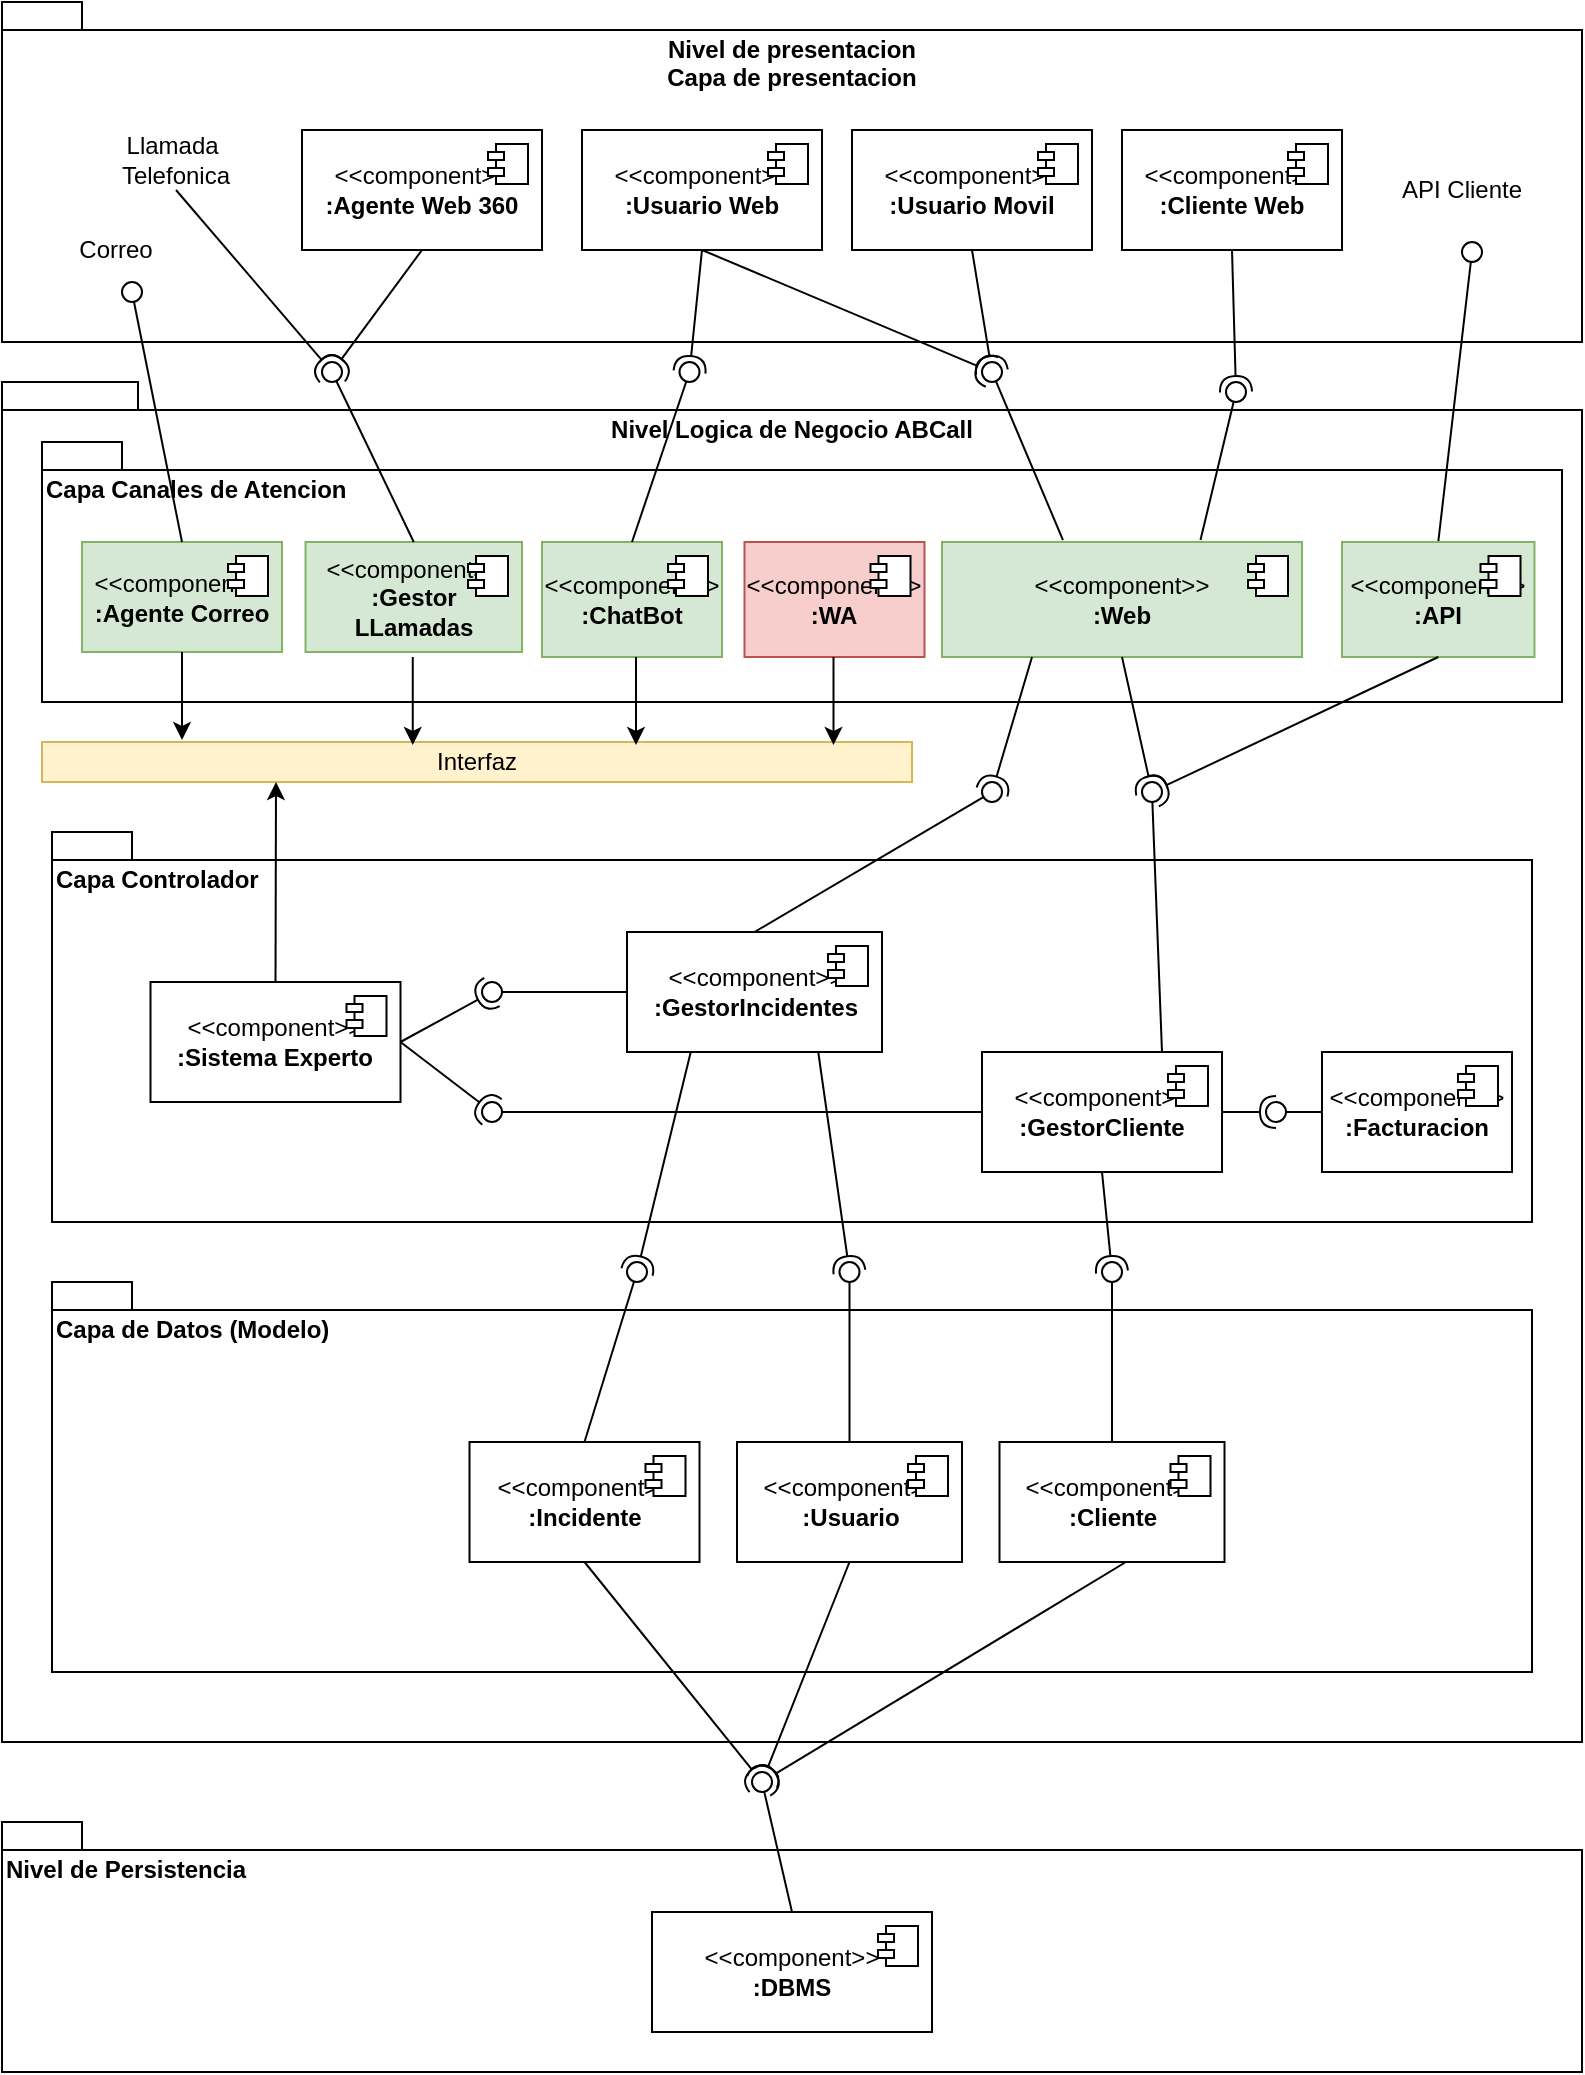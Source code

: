 <mxfile version="24.7.12">
  <diagram name="Página-1" id="badeSgl3rarpciUWfAk7">
    <mxGraphModel dx="1707" dy="452" grid="1" gridSize="10" guides="1" tooltips="1" connect="1" arrows="1" fold="1" page="1" pageScale="1" pageWidth="827" pageHeight="1169" math="0" shadow="0">
      <root>
        <mxCell id="0" />
        <mxCell id="1" parent="0" />
        <mxCell id="VERpzVBWQR2P2o2Z3do2-19" value="Nivel Logica de Negocio ABCall" style="shape=folder;fontStyle=1;spacingTop=10;tabWidth=40;tabHeight=14;tabPosition=left;html=1;whiteSpace=wrap;verticalAlign=top;" parent="1" vertex="1">
          <mxGeometry x="-500" y="210" width="790" height="680" as="geometry" />
        </mxCell>
        <mxCell id="LsTmcPjPgr7ocmJJOF8i-79" value="Capa de Datos (Modelo)" style="shape=folder;fontStyle=1;spacingTop=10;tabWidth=40;tabHeight=14;tabPosition=left;html=1;whiteSpace=wrap;verticalAlign=top;align=left;" vertex="1" parent="1">
          <mxGeometry x="-475" y="660" width="740" height="195" as="geometry" />
        </mxCell>
        <mxCell id="LsTmcPjPgr7ocmJJOF8i-29" value="Capa Controlador" style="shape=folder;fontStyle=1;spacingTop=10;tabWidth=40;tabHeight=14;tabPosition=left;html=1;whiteSpace=wrap;verticalAlign=top;align=left;" vertex="1" parent="1">
          <mxGeometry x="-475" y="435" width="740" height="195" as="geometry" />
        </mxCell>
        <mxCell id="oYlXpJVkNZ7Khja5sfW1-8" value="" style="ellipse;whiteSpace=wrap;html=1;align=center;aspect=fixed;fillColor=none;strokeColor=none;resizable=0;perimeter=centerPerimeter;rotatable=0;allowArrows=0;points=[];outlineConnect=1;" parent="1" vertex="1">
          <mxGeometry x="-100" y="360" width="10" height="10" as="geometry" />
        </mxCell>
        <mxCell id="oYlXpJVkNZ7Khja5sfW1-72" value="" style="ellipse;whiteSpace=wrap;html=1;align=center;aspect=fixed;fillColor=none;strokeColor=none;resizable=0;perimeter=centerPerimeter;rotatable=0;allowArrows=0;points=[];outlineConnect=1;" parent="1" vertex="1">
          <mxGeometry x="122" y="250" width="10" height="10" as="geometry" />
        </mxCell>
        <mxCell id="VERpzVBWQR2P2o2Z3do2-1" value="Nivel de presentacion&lt;div&gt;Capa de presentacion&lt;/div&gt;" style="shape=folder;fontStyle=1;spacingTop=10;tabWidth=40;tabHeight=14;tabPosition=left;html=1;whiteSpace=wrap;verticalAlign=top;" parent="1" vertex="1">
          <mxGeometry x="-500" y="20" width="790" height="170" as="geometry" />
        </mxCell>
        <mxCell id="VERpzVBWQR2P2o2Z3do2-2" value="&amp;lt;&amp;lt;component&amp;gt;&amp;gt;&lt;div&gt;&lt;b&gt;:Agente Web 360&lt;/b&gt;&lt;/div&gt;" style="html=1;dropTarget=0;whiteSpace=wrap;" parent="1" vertex="1">
          <mxGeometry x="-350" y="84" width="120" height="60" as="geometry" />
        </mxCell>
        <mxCell id="VERpzVBWQR2P2o2Z3do2-3" value="" style="shape=module;jettyWidth=8;jettyHeight=4;" parent="VERpzVBWQR2P2o2Z3do2-2" vertex="1">
          <mxGeometry x="1" width="20" height="20" relative="1" as="geometry">
            <mxPoint x="-27" y="7" as="offset" />
          </mxGeometry>
        </mxCell>
        <mxCell id="VERpzVBWQR2P2o2Z3do2-4" value="&amp;lt;&amp;lt;component&amp;gt;&amp;gt;&lt;div&gt;&lt;b&gt;:Cliente Web&lt;/b&gt;&lt;/div&gt;" style="html=1;dropTarget=0;whiteSpace=wrap;" parent="1" vertex="1">
          <mxGeometry x="60" y="84" width="110" height="60" as="geometry" />
        </mxCell>
        <mxCell id="VERpzVBWQR2P2o2Z3do2-5" value="" style="shape=module;jettyWidth=8;jettyHeight=4;" parent="VERpzVBWQR2P2o2Z3do2-4" vertex="1">
          <mxGeometry x="1" width="20" height="20" relative="1" as="geometry">
            <mxPoint x="-27" y="7" as="offset" />
          </mxGeometry>
        </mxCell>
        <mxCell id="VERpzVBWQR2P2o2Z3do2-6" value="&amp;lt;&amp;lt;component&amp;gt;&amp;gt;&lt;div&gt;&lt;b&gt;:Usuario Movil&lt;/b&gt;&lt;/div&gt;" style="html=1;dropTarget=0;whiteSpace=wrap;" parent="1" vertex="1">
          <mxGeometry x="-75" y="84" width="120" height="60" as="geometry" />
        </mxCell>
        <mxCell id="VERpzVBWQR2P2o2Z3do2-7" value="" style="shape=module;jettyWidth=8;jettyHeight=4;" parent="VERpzVBWQR2P2o2Z3do2-6" vertex="1">
          <mxGeometry x="1" width="20" height="20" relative="1" as="geometry">
            <mxPoint x="-27" y="7" as="offset" />
          </mxGeometry>
        </mxCell>
        <mxCell id="VERpzVBWQR2P2o2Z3do2-8" value="&amp;lt;&amp;lt;component&amp;gt;&amp;gt;&lt;div&gt;&lt;b&gt;:Usuario Web&lt;/b&gt;&lt;/div&gt;" style="html=1;dropTarget=0;whiteSpace=wrap;" parent="1" vertex="1">
          <mxGeometry x="-210" y="84" width="120" height="60" as="geometry" />
        </mxCell>
        <mxCell id="VERpzVBWQR2P2o2Z3do2-9" value="" style="shape=module;jettyWidth=8;jettyHeight=4;" parent="VERpzVBWQR2P2o2Z3do2-8" vertex="1">
          <mxGeometry x="1" width="20" height="20" relative="1" as="geometry">
            <mxPoint x="-27" y="7" as="offset" />
          </mxGeometry>
        </mxCell>
        <mxCell id="VERpzVBWQR2P2o2Z3do2-12" value="Capa Canales de Atencion" style="shape=folder;fontStyle=1;spacingTop=10;tabWidth=40;tabHeight=14;tabPosition=left;html=1;whiteSpace=wrap;verticalAlign=top;align=left;" parent="1" vertex="1">
          <mxGeometry x="-480" y="240" width="760" height="130" as="geometry" />
        </mxCell>
        <mxCell id="VERpzVBWQR2P2o2Z3do2-13" value="&amp;lt;&amp;lt;component&amp;gt;&amp;gt;&lt;div&gt;&lt;b&gt;:Web&lt;/b&gt;&lt;/div&gt;" style="html=1;dropTarget=0;whiteSpace=wrap;fillColor=#d5e8d4;strokeColor=#82b366;" parent="1" vertex="1">
          <mxGeometry x="-30" y="290" width="180" height="57.5" as="geometry" />
        </mxCell>
        <mxCell id="VERpzVBWQR2P2o2Z3do2-14" value="" style="shape=module;jettyWidth=8;jettyHeight=4;" parent="VERpzVBWQR2P2o2Z3do2-13" vertex="1">
          <mxGeometry x="1" width="20" height="20" relative="1" as="geometry">
            <mxPoint x="-27" y="7" as="offset" />
          </mxGeometry>
        </mxCell>
        <mxCell id="VERpzVBWQR2P2o2Z3do2-26" value="&amp;lt;&amp;lt;component&amp;gt;&amp;gt;&lt;div&gt;&lt;b&gt;:Sistema Experto&lt;/b&gt;&lt;/div&gt;" style="html=1;dropTarget=0;whiteSpace=wrap;" parent="1" vertex="1">
          <mxGeometry x="-425.75" y="510" width="125" height="60" as="geometry" />
        </mxCell>
        <mxCell id="VERpzVBWQR2P2o2Z3do2-27" value="" style="shape=module;jettyWidth=8;jettyHeight=4;" parent="VERpzVBWQR2P2o2Z3do2-26" vertex="1">
          <mxGeometry x="1" width="20" height="20" relative="1" as="geometry">
            <mxPoint x="-27" y="7" as="offset" />
          </mxGeometry>
        </mxCell>
        <mxCell id="VERpzVBWQR2P2o2Z3do2-28" value="&amp;lt;&amp;lt;component&amp;gt;&amp;gt;&lt;div&gt;&lt;b&gt;:GestorCliente&lt;/b&gt;&lt;/div&gt;" style="html=1;dropTarget=0;whiteSpace=wrap;" parent="1" vertex="1">
          <mxGeometry x="-10" y="545" width="120" height="60" as="geometry" />
        </mxCell>
        <mxCell id="VERpzVBWQR2P2o2Z3do2-29" value="" style="shape=module;jettyWidth=8;jettyHeight=4;" parent="VERpzVBWQR2P2o2Z3do2-28" vertex="1">
          <mxGeometry x="1" width="20" height="20" relative="1" as="geometry">
            <mxPoint x="-27" y="7" as="offset" />
          </mxGeometry>
        </mxCell>
        <mxCell id="VERpzVBWQR2P2o2Z3do2-30" value="&amp;lt;&amp;lt;component&amp;gt;&amp;gt;&lt;div&gt;&lt;b&gt;:GestorIncidentes&lt;/b&gt;&lt;/div&gt;" style="html=1;dropTarget=0;whiteSpace=wrap;" parent="1" vertex="1">
          <mxGeometry x="-187.5" y="485" width="127.5" height="60" as="geometry" />
        </mxCell>
        <mxCell id="VERpzVBWQR2P2o2Z3do2-31" value="" style="shape=module;jettyWidth=8;jettyHeight=4;" parent="VERpzVBWQR2P2o2Z3do2-30" vertex="1">
          <mxGeometry x="1" width="20" height="20" relative="1" as="geometry">
            <mxPoint x="-27" y="7" as="offset" />
          </mxGeometry>
        </mxCell>
        <mxCell id="VERpzVBWQR2P2o2Z3do2-32" value="&amp;lt;&amp;lt;component&amp;gt;&amp;gt;&lt;div&gt;&lt;b&gt;:Facturacion&lt;/b&gt;&lt;/div&gt;" style="html=1;dropTarget=0;whiteSpace=wrap;" parent="1" vertex="1">
          <mxGeometry x="160" y="545" width="95" height="60" as="geometry" />
        </mxCell>
        <mxCell id="VERpzVBWQR2P2o2Z3do2-33" value="" style="shape=module;jettyWidth=8;jettyHeight=4;" parent="VERpzVBWQR2P2o2Z3do2-32" vertex="1">
          <mxGeometry x="1" width="20" height="20" relative="1" as="geometry">
            <mxPoint x="-27" y="7" as="offset" />
          </mxGeometry>
        </mxCell>
        <mxCell id="VERpzVBWQR2P2o2Z3do2-34" value="Nivel de Persistencia" style="shape=folder;fontStyle=1;spacingTop=10;tabWidth=40;tabHeight=14;tabPosition=left;html=1;whiteSpace=wrap;verticalAlign=top;align=left;" parent="1" vertex="1">
          <mxGeometry x="-500" y="930" width="790" height="125" as="geometry" />
        </mxCell>
        <mxCell id="VERpzVBWQR2P2o2Z3do2-39" value="" style="ellipse;whiteSpace=wrap;html=1;align=center;aspect=fixed;fillColor=none;strokeColor=none;resizable=0;perimeter=centerPerimeter;rotatable=0;allowArrows=0;points=[];outlineConnect=1;" parent="1" vertex="1">
          <mxGeometry x="-20" y="450" width="10" height="10" as="geometry" />
        </mxCell>
        <mxCell id="VERpzVBWQR2P2o2Z3do2-48" value="" style="ellipse;whiteSpace=wrap;html=1;align=center;aspect=fixed;fillColor=none;strokeColor=none;resizable=0;perimeter=centerPerimeter;rotatable=0;allowArrows=0;points=[];outlineConnect=1;" parent="1" vertex="1">
          <mxGeometry x="136.25" y="410" width="10" height="10" as="geometry" />
        </mxCell>
        <mxCell id="VERpzVBWQR2P2o2Z3do2-51" value="" style="ellipse;whiteSpace=wrap;html=1;align=center;aspect=fixed;fillColor=none;strokeColor=none;resizable=0;perimeter=centerPerimeter;rotatable=0;allowArrows=0;points=[];outlineConnect=1;" parent="1" vertex="1">
          <mxGeometry x="193.75" y="445" width="10" height="10" as="geometry" />
        </mxCell>
        <mxCell id="VERpzVBWQR2P2o2Z3do2-52" value="&amp;lt;&amp;lt;component&amp;gt;&amp;gt;&lt;div&gt;&lt;b&gt;:DBMS&lt;/b&gt;&lt;/div&gt;" style="html=1;dropTarget=0;whiteSpace=wrap;" parent="1" vertex="1">
          <mxGeometry x="-175" y="975" width="140" height="60" as="geometry" />
        </mxCell>
        <mxCell id="VERpzVBWQR2P2o2Z3do2-53" value="" style="shape=module;jettyWidth=8;jettyHeight=4;" parent="VERpzVBWQR2P2o2Z3do2-52" vertex="1">
          <mxGeometry x="1" width="20" height="20" relative="1" as="geometry">
            <mxPoint x="-27" y="7" as="offset" />
          </mxGeometry>
        </mxCell>
        <mxCell id="VERpzVBWQR2P2o2Z3do2-54" value="&amp;lt;&amp;lt;component&amp;gt;&amp;gt;&lt;div&gt;&lt;b&gt;:Incidente&lt;/b&gt;&lt;/div&gt;" style="html=1;dropTarget=0;whiteSpace=wrap;" parent="1" vertex="1">
          <mxGeometry x="-266.25" y="740" width="115" height="60" as="geometry" />
        </mxCell>
        <mxCell id="VERpzVBWQR2P2o2Z3do2-55" value="" style="shape=module;jettyWidth=8;jettyHeight=4;" parent="VERpzVBWQR2P2o2Z3do2-54" vertex="1">
          <mxGeometry x="1" width="20" height="20" relative="1" as="geometry">
            <mxPoint x="-27" y="7" as="offset" />
          </mxGeometry>
        </mxCell>
        <mxCell id="VERpzVBWQR2P2o2Z3do2-61" value="" style="ellipse;whiteSpace=wrap;html=1;align=center;aspect=fixed;fillColor=none;strokeColor=none;resizable=0;perimeter=centerPerimeter;rotatable=0;allowArrows=0;points=[];outlineConnect=1;" parent="1" vertex="1">
          <mxGeometry x="111.25" y="510" width="10" height="10" as="geometry" />
        </mxCell>
        <mxCell id="VERpzVBWQR2P2o2Z3do2-67" value="" style="ellipse;whiteSpace=wrap;html=1;align=center;aspect=fixed;fillColor=none;strokeColor=none;resizable=0;perimeter=centerPerimeter;rotatable=0;allowArrows=0;points=[];outlineConnect=1;" parent="1" vertex="1">
          <mxGeometry x="-308.75" y="410" width="10" height="10" as="geometry" />
        </mxCell>
        <mxCell id="VERpzVBWQR2P2o2Z3do2-73" value="" style="ellipse;whiteSpace=wrap;html=1;align=center;aspect=fixed;fillColor=none;strokeColor=none;resizable=0;perimeter=centerPerimeter;rotatable=0;allowArrows=0;points=[];outlineConnect=1;" parent="1" vertex="1">
          <mxGeometry x="-393.75" y="410" width="10" height="10" as="geometry" />
        </mxCell>
        <mxCell id="VERpzVBWQR2P2o2Z3do2-74" value="" style="rounded=0;orthogonalLoop=1;jettySize=auto;html=1;endArrow=halfCircle;endFill=0;endSize=6;strokeWidth=1;sketch=0;exitX=0.5;exitY=1;exitDx=0;exitDy=0;" parent="1" source="VERpzVBWQR2P2o2Z3do2-8" target="VERpzVBWQR2P2o2Z3do2-76" edge="1">
          <mxGeometry relative="1" as="geometry">
            <mxPoint x="-140" y="220" as="sourcePoint" />
          </mxGeometry>
        </mxCell>
        <mxCell id="VERpzVBWQR2P2o2Z3do2-75" value="" style="rounded=0;orthogonalLoop=1;jettySize=auto;html=1;endArrow=oval;endFill=0;sketch=0;sourcePerimeterSpacing=0;targetPerimeterSpacing=0;endSize=10;exitX=0.336;exitY=-0.017;exitDx=0;exitDy=0;exitPerimeter=0;" parent="1" source="VERpzVBWQR2P2o2Z3do2-13" target="VERpzVBWQR2P2o2Z3do2-76" edge="1">
          <mxGeometry relative="1" as="geometry">
            <mxPoint x="-250" y="215" as="sourcePoint" />
          </mxGeometry>
        </mxCell>
        <mxCell id="VERpzVBWQR2P2o2Z3do2-76" value="" style="ellipse;whiteSpace=wrap;html=1;align=center;aspect=fixed;fillColor=none;strokeColor=none;resizable=0;perimeter=centerPerimeter;rotatable=0;allowArrows=0;points=[];outlineConnect=1;" parent="1" vertex="1">
          <mxGeometry x="-10" y="200" width="10" height="10" as="geometry" />
        </mxCell>
        <mxCell id="VERpzVBWQR2P2o2Z3do2-77" value="" style="rounded=0;orthogonalLoop=1;jettySize=auto;html=1;endArrow=halfCircle;endFill=0;endSize=6;strokeWidth=1;sketch=0;exitX=0.5;exitY=1;exitDx=0;exitDy=0;entryX=1.1;entryY=0.2;entryDx=0;entryDy=0;entryPerimeter=0;" parent="1" source="VERpzVBWQR2P2o2Z3do2-6" target="VERpzVBWQR2P2o2Z3do2-76" edge="1">
          <mxGeometry relative="1" as="geometry">
            <mxPoint x="5" y="225" as="sourcePoint" />
          </mxGeometry>
        </mxCell>
        <mxCell id="VERpzVBWQR2P2o2Z3do2-80" value="" style="rounded=0;orthogonalLoop=1;jettySize=auto;html=1;endArrow=halfCircle;endFill=0;endSize=6;strokeWidth=1;sketch=0;exitX=0.5;exitY=1;exitDx=0;exitDy=0;" parent="1" source="VERpzVBWQR2P2o2Z3do2-4" target="VERpzVBWQR2P2o2Z3do2-82" edge="1">
          <mxGeometry relative="1" as="geometry">
            <mxPoint x="140" y="225" as="sourcePoint" />
          </mxGeometry>
        </mxCell>
        <mxCell id="VERpzVBWQR2P2o2Z3do2-81" value="" style="rounded=0;orthogonalLoop=1;jettySize=auto;html=1;endArrow=oval;endFill=0;sketch=0;sourcePerimeterSpacing=0;targetPerimeterSpacing=0;endSize=10;exitX=0.718;exitY=-0.017;exitDx=0;exitDy=0;exitPerimeter=0;" parent="1" source="VERpzVBWQR2P2o2Z3do2-13" target="VERpzVBWQR2P2o2Z3do2-82" edge="1">
          <mxGeometry relative="1" as="geometry">
            <mxPoint x="100" y="225" as="sourcePoint" />
          </mxGeometry>
        </mxCell>
        <mxCell id="VERpzVBWQR2P2o2Z3do2-82" value="" style="ellipse;whiteSpace=wrap;html=1;align=center;aspect=fixed;fillColor=none;strokeColor=none;resizable=0;perimeter=centerPerimeter;rotatable=0;allowArrows=0;points=[];outlineConnect=1;" parent="1" vertex="1">
          <mxGeometry x="112" y="210" width="10" height="10" as="geometry" />
        </mxCell>
        <mxCell id="VERpzVBWQR2P2o2Z3do2-84" value="" style="rounded=0;orthogonalLoop=1;jettySize=auto;html=1;endArrow=oval;endFill=0;sketch=0;sourcePerimeterSpacing=0;targetPerimeterSpacing=0;endSize=10;exitX=0.5;exitY=0;exitDx=0;exitDy=0;" parent="1" source="LsTmcPjPgr7ocmJJOF8i-37" target="VERpzVBWQR2P2o2Z3do2-85" edge="1">
          <mxGeometry relative="1" as="geometry">
            <mxPoint x="260" y="215" as="sourcePoint" />
          </mxGeometry>
        </mxCell>
        <mxCell id="VERpzVBWQR2P2o2Z3do2-85" value="" style="ellipse;whiteSpace=wrap;html=1;align=center;aspect=fixed;fillColor=none;strokeColor=none;resizable=0;perimeter=centerPerimeter;rotatable=0;allowArrows=0;points=[];outlineConnect=1;" parent="1" vertex="1">
          <mxGeometry x="230" y="140" width="10" height="10" as="geometry" />
        </mxCell>
        <mxCell id="VERpzVBWQR2P2o2Z3do2-88" value="" style="ellipse;whiteSpace=wrap;html=1;align=center;aspect=fixed;fillColor=none;strokeColor=none;resizable=0;perimeter=centerPerimeter;rotatable=0;allowArrows=0;points=[];outlineConnect=1;" parent="1" vertex="1">
          <mxGeometry x="-240" y="200" width="10" height="10" as="geometry" />
        </mxCell>
        <mxCell id="VERpzVBWQR2P2o2Z3do2-91" value="" style="ellipse;whiteSpace=wrap;html=1;align=center;aspect=fixed;fillColor=none;strokeColor=none;resizable=0;perimeter=centerPerimeter;rotatable=0;allowArrows=0;points=[];outlineConnect=1;" parent="1" vertex="1">
          <mxGeometry x="-350" y="220" width="10" height="10" as="geometry" />
        </mxCell>
        <mxCell id="VERpzVBWQR2P2o2Z3do2-96" value="" style="ellipse;whiteSpace=wrap;html=1;align=center;aspect=fixed;fillColor=none;strokeColor=none;resizable=0;perimeter=centerPerimeter;rotatable=0;allowArrows=0;points=[];outlineConnect=1;" parent="1" vertex="1">
          <mxGeometry x="-440" y="134" width="10" height="10" as="geometry" />
        </mxCell>
        <mxCell id="VERpzVBWQR2P2o2Z3do2-97" value="" style="rounded=0;orthogonalLoop=1;jettySize=auto;html=1;endArrow=halfCircle;endFill=0;endSize=6;strokeWidth=1;sketch=0;exitX=0.5;exitY=1;exitDx=0;exitDy=0;" parent="1" source="VERpzVBWQR2P2o2Z3do2-54" edge="1">
          <mxGeometry relative="1" as="geometry">
            <mxPoint x="-35" y="795" as="sourcePoint" />
            <mxPoint x="-120" y="910" as="targetPoint" />
          </mxGeometry>
        </mxCell>
        <mxCell id="VERpzVBWQR2P2o2Z3do2-98" value="" style="rounded=0;orthogonalLoop=1;jettySize=auto;html=1;endArrow=oval;endFill=0;sketch=0;sourcePerimeterSpacing=0;targetPerimeterSpacing=0;endSize=10;exitX=0.5;exitY=0;exitDx=0;exitDy=0;" parent="1" source="VERpzVBWQR2P2o2Z3do2-52" edge="1">
          <mxGeometry relative="1" as="geometry">
            <mxPoint x="-75" y="910" as="sourcePoint" />
            <mxPoint x="-120" y="910" as="targetPoint" />
          </mxGeometry>
        </mxCell>
        <mxCell id="VERpzVBWQR2P2o2Z3do2-99" value="" style="ellipse;whiteSpace=wrap;html=1;align=center;aspect=fixed;fillColor=none;strokeColor=none;resizable=0;perimeter=centerPerimeter;rotatable=0;allowArrows=0;points=[];outlineConnect=1;" parent="1" vertex="1">
          <mxGeometry x="-20" y="790" width="10" height="10" as="geometry" />
        </mxCell>
        <mxCell id="L-aPLiKNnRhUDN-5XwOW-1" value="Llamada&amp;nbsp;&lt;div&gt;Telefonica&lt;/div&gt;" style="text;html=1;align=center;verticalAlign=middle;whiteSpace=wrap;rounded=0;" parent="1" vertex="1">
          <mxGeometry x="-443" y="84" width="60" height="30" as="geometry" />
        </mxCell>
        <mxCell id="L-aPLiKNnRhUDN-5XwOW-2" value="API Cliente" style="text;html=1;align=center;verticalAlign=middle;whiteSpace=wrap;rounded=0;" parent="1" vertex="1">
          <mxGeometry x="195" y="99" width="70" height="30" as="geometry" />
        </mxCell>
        <mxCell id="L-aPLiKNnRhUDN-5XwOW-7" value="" style="ellipse;whiteSpace=wrap;html=1;align=center;aspect=fixed;fillColor=none;strokeColor=none;resizable=0;perimeter=centerPerimeter;rotatable=0;allowArrows=0;points=[];outlineConnect=1;" parent="1" vertex="1">
          <mxGeometry x="-400" y="400" width="10" height="10" as="geometry" />
        </mxCell>
        <mxCell id="oiPzUD7GclOgU0IUyKZR-3" value="" style="ellipse;whiteSpace=wrap;html=1;align=center;aspect=fixed;fillColor=none;strokeColor=none;resizable=0;perimeter=centerPerimeter;rotatable=0;allowArrows=0;points=[];outlineConnect=1;" parent="1" vertex="1">
          <mxGeometry x="26.25" y="410" width="10" height="10" as="geometry" />
        </mxCell>
        <mxCell id="LsTmcPjPgr7ocmJJOF8i-1" value="&amp;lt;&amp;lt;component&amp;gt;&amp;gt;&lt;div&gt;&lt;b&gt;:Agente Correo&lt;/b&gt;&lt;/div&gt;" style="html=1;dropTarget=0;whiteSpace=wrap;fillColor=#d5e8d4;strokeColor=#82b366;" vertex="1" parent="1">
          <mxGeometry x="-460" y="290" width="100" height="55" as="geometry" />
        </mxCell>
        <mxCell id="LsTmcPjPgr7ocmJJOF8i-2" value="" style="shape=module;jettyWidth=8;jettyHeight=4;" vertex="1" parent="LsTmcPjPgr7ocmJJOF8i-1">
          <mxGeometry x="1" width="20" height="20" relative="1" as="geometry">
            <mxPoint x="-27" y="7" as="offset" />
          </mxGeometry>
        </mxCell>
        <mxCell id="LsTmcPjPgr7ocmJJOF8i-3" value="&amp;lt;&amp;lt;component&amp;gt;&amp;gt;&lt;div&gt;&lt;b&gt;:ChatBot&lt;/b&gt;&lt;/div&gt;" style="html=1;dropTarget=0;whiteSpace=wrap;fillColor=#d5e8d4;strokeColor=#82b366;" vertex="1" parent="1">
          <mxGeometry x="-230" y="290" width="90" height="57.5" as="geometry" />
        </mxCell>
        <mxCell id="LsTmcPjPgr7ocmJJOF8i-4" value="" style="shape=module;jettyWidth=8;jettyHeight=4;" vertex="1" parent="LsTmcPjPgr7ocmJJOF8i-3">
          <mxGeometry x="1" width="20" height="20" relative="1" as="geometry">
            <mxPoint x="-27" y="7" as="offset" />
          </mxGeometry>
        </mxCell>
        <mxCell id="LsTmcPjPgr7ocmJJOF8i-14" value="" style="ellipse;whiteSpace=wrap;html=1;align=center;aspect=fixed;fillColor=none;strokeColor=none;resizable=0;perimeter=centerPerimeter;rotatable=0;allowArrows=0;points=[];outlineConnect=1;" vertex="1" parent="1">
          <mxGeometry x="36.25" y="490" width="10" height="10" as="geometry" />
        </mxCell>
        <mxCell id="LsTmcPjPgr7ocmJJOF8i-19" value="&amp;lt;&amp;lt;component&amp;gt;&amp;gt;&lt;div&gt;&lt;b&gt;:Gestor&lt;/b&gt;&lt;/div&gt;&lt;div&gt;&lt;b&gt;LLamadas&lt;/b&gt;&lt;/div&gt;" style="html=1;dropTarget=0;whiteSpace=wrap;fillColor=#d5e8d4;strokeColor=#82b366;" vertex="1" parent="1">
          <mxGeometry x="-348.25" y="290" width="108.25" height="55" as="geometry" />
        </mxCell>
        <mxCell id="LsTmcPjPgr7ocmJJOF8i-20" value="" style="shape=module;jettyWidth=8;jettyHeight=4;" vertex="1" parent="LsTmcPjPgr7ocmJJOF8i-19">
          <mxGeometry x="1" width="20" height="20" relative="1" as="geometry">
            <mxPoint x="-27" y="7" as="offset" />
          </mxGeometry>
        </mxCell>
        <mxCell id="LsTmcPjPgr7ocmJJOF8i-30" value="" style="rounded=0;orthogonalLoop=1;jettySize=auto;html=1;endArrow=halfCircle;endFill=0;endSize=6;strokeWidth=1;sketch=0;exitX=1;exitY=0.5;exitDx=0;exitDy=0;" edge="1" target="LsTmcPjPgr7ocmJJOF8i-32" parent="1" source="VERpzVBWQR2P2o2Z3do2-28">
          <mxGeometry relative="1" as="geometry">
            <mxPoint x="152" y="490" as="sourcePoint" />
          </mxGeometry>
        </mxCell>
        <mxCell id="LsTmcPjPgr7ocmJJOF8i-31" value="" style="rounded=0;orthogonalLoop=1;jettySize=auto;html=1;endArrow=oval;endFill=0;sketch=0;sourcePerimeterSpacing=0;targetPerimeterSpacing=0;endSize=10;exitX=0;exitY=0.5;exitDx=0;exitDy=0;" edge="1" target="LsTmcPjPgr7ocmJJOF8i-32" parent="1" source="VERpzVBWQR2P2o2Z3do2-32">
          <mxGeometry relative="1" as="geometry">
            <mxPoint x="112" y="490" as="sourcePoint" />
          </mxGeometry>
        </mxCell>
        <mxCell id="LsTmcPjPgr7ocmJJOF8i-32" value="" style="ellipse;whiteSpace=wrap;html=1;align=center;aspect=fixed;fillColor=none;strokeColor=none;resizable=0;perimeter=centerPerimeter;rotatable=0;allowArrows=0;points=[];outlineConnect=1;" vertex="1" parent="1">
          <mxGeometry x="132" y="570" width="10" height="10" as="geometry" />
        </mxCell>
        <mxCell id="LsTmcPjPgr7ocmJJOF8i-37" value="&amp;lt;&amp;lt;component&amp;gt;&amp;gt;&lt;div&gt;&lt;b&gt;:API&lt;/b&gt;&lt;/div&gt;" style="html=1;dropTarget=0;whiteSpace=wrap;fillColor=#d5e8d4;strokeColor=#82b366;" vertex="1" parent="1">
          <mxGeometry x="170" y="290" width="96.25" height="57.5" as="geometry" />
        </mxCell>
        <mxCell id="LsTmcPjPgr7ocmJJOF8i-38" value="" style="shape=module;jettyWidth=8;jettyHeight=4;" vertex="1" parent="LsTmcPjPgr7ocmJJOF8i-37">
          <mxGeometry x="1" width="20" height="20" relative="1" as="geometry">
            <mxPoint x="-27" y="7" as="offset" />
          </mxGeometry>
        </mxCell>
        <mxCell id="LsTmcPjPgr7ocmJJOF8i-53" value="" style="ellipse;whiteSpace=wrap;html=1;align=center;aspect=fixed;fillColor=none;strokeColor=none;resizable=0;perimeter=centerPerimeter;rotatable=0;allowArrows=0;points=[];outlineConnect=1;" vertex="1" parent="1">
          <mxGeometry x="-175" y="410" width="10" height="10" as="geometry" />
        </mxCell>
        <mxCell id="LsTmcPjPgr7ocmJJOF8i-54" value="" style="rounded=0;orthogonalLoop=1;jettySize=auto;html=1;endArrow=halfCircle;endFill=0;endSize=6;strokeWidth=1;sketch=0;exitX=1;exitY=0.5;exitDx=0;exitDy=0;" edge="1" target="LsTmcPjPgr7ocmJJOF8i-56" parent="1" source="VERpzVBWQR2P2o2Z3do2-26">
          <mxGeometry relative="1" as="geometry">
            <mxPoint x="-250" y="585" as="sourcePoint" />
          </mxGeometry>
        </mxCell>
        <mxCell id="LsTmcPjPgr7ocmJJOF8i-55" value="" style="rounded=0;orthogonalLoop=1;jettySize=auto;html=1;endArrow=oval;endFill=0;sketch=0;sourcePerimeterSpacing=0;targetPerimeterSpacing=0;endSize=10;exitX=0;exitY=0.5;exitDx=0;exitDy=0;" edge="1" target="LsTmcPjPgr7ocmJJOF8i-56" parent="1" source="VERpzVBWQR2P2o2Z3do2-30">
          <mxGeometry relative="1" as="geometry">
            <mxPoint x="-290" y="585" as="sourcePoint" />
          </mxGeometry>
        </mxCell>
        <mxCell id="LsTmcPjPgr7ocmJJOF8i-56" value="" style="ellipse;whiteSpace=wrap;html=1;align=center;aspect=fixed;fillColor=none;strokeColor=none;resizable=0;perimeter=centerPerimeter;rotatable=0;allowArrows=0;points=[];outlineConnect=1;" vertex="1" parent="1">
          <mxGeometry x="-260" y="510" width="10" height="10" as="geometry" />
        </mxCell>
        <mxCell id="LsTmcPjPgr7ocmJJOF8i-57" value="" style="rounded=0;orthogonalLoop=1;jettySize=auto;html=1;endArrow=halfCircle;endFill=0;endSize=6;strokeWidth=1;sketch=0;exitX=0.5;exitY=1;exitDx=0;exitDy=0;" edge="1" target="LsTmcPjPgr7ocmJJOF8i-59" parent="1" source="VERpzVBWQR2P2o2Z3do2-2">
          <mxGeometry relative="1" as="geometry">
            <mxPoint x="-230" y="205" as="sourcePoint" />
          </mxGeometry>
        </mxCell>
        <mxCell id="LsTmcPjPgr7ocmJJOF8i-58" value="" style="rounded=0;orthogonalLoop=1;jettySize=auto;html=1;endArrow=oval;endFill=0;sketch=0;sourcePerimeterSpacing=0;targetPerimeterSpacing=0;endSize=10;exitX=0.5;exitY=0;exitDx=0;exitDy=0;" edge="1" target="LsTmcPjPgr7ocmJJOF8i-59" parent="1" source="LsTmcPjPgr7ocmJJOF8i-19">
          <mxGeometry relative="1" as="geometry">
            <mxPoint x="-270" y="205" as="sourcePoint" />
          </mxGeometry>
        </mxCell>
        <mxCell id="LsTmcPjPgr7ocmJJOF8i-59" value="" style="ellipse;whiteSpace=wrap;html=1;align=center;aspect=fixed;fillColor=none;strokeColor=none;resizable=0;perimeter=centerPerimeter;rotatable=0;allowArrows=0;points=[];outlineConnect=1;" vertex="1" parent="1">
          <mxGeometry x="-340" y="200" width="10" height="10" as="geometry" />
        </mxCell>
        <mxCell id="LsTmcPjPgr7ocmJJOF8i-60" value="" style="rounded=0;orthogonalLoop=1;jettySize=auto;html=1;endArrow=halfCircle;endFill=0;endSize=6;strokeWidth=1;sketch=0;exitX=0.5;exitY=1;exitDx=0;exitDy=0;entryX=0.2;entryY=0.2;entryDx=0;entryDy=0;entryPerimeter=0;" edge="1" target="LsTmcPjPgr7ocmJJOF8i-59" parent="1" source="L-aPLiKNnRhUDN-5XwOW-1">
          <mxGeometry relative="1" as="geometry">
            <mxPoint x="-384" y="205" as="sourcePoint" />
          </mxGeometry>
        </mxCell>
        <mxCell id="LsTmcPjPgr7ocmJJOF8i-61" value="" style="rounded=0;orthogonalLoop=1;jettySize=auto;html=1;endArrow=oval;endFill=0;sketch=0;sourcePerimeterSpacing=0;targetPerimeterSpacing=0;endSize=10;exitX=0.5;exitY=0;exitDx=0;exitDy=0;entryX=0.7;entryY=0.6;entryDx=0;entryDy=0;entryPerimeter=0;" edge="1" target="LsTmcPjPgr7ocmJJOF8i-62" parent="1" source="LsTmcPjPgr7ocmJJOF8i-1">
          <mxGeometry relative="1" as="geometry">
            <mxPoint x="-424" y="205" as="sourcePoint" />
          </mxGeometry>
        </mxCell>
        <mxCell id="LsTmcPjPgr7ocmJJOF8i-62" value="" style="ellipse;whiteSpace=wrap;html=1;align=center;aspect=fixed;fillColor=none;strokeColor=none;resizable=0;perimeter=centerPerimeter;rotatable=0;allowArrows=0;points=[];outlineConnect=1;" vertex="1" parent="1">
          <mxGeometry x="-440" y="160" width="10" height="10" as="geometry" />
        </mxCell>
        <mxCell id="LsTmcPjPgr7ocmJJOF8i-63" value="Correo" style="text;html=1;align=center;verticalAlign=middle;whiteSpace=wrap;rounded=0;" vertex="1" parent="1">
          <mxGeometry x="-473" y="129" width="60" height="30" as="geometry" />
        </mxCell>
        <mxCell id="LsTmcPjPgr7ocmJJOF8i-64" value="" style="rounded=0;orthogonalLoop=1;jettySize=auto;html=1;endArrow=halfCircle;endFill=0;endSize=6;strokeWidth=1;sketch=0;exitX=0.5;exitY=1;exitDx=0;exitDy=0;" edge="1" target="LsTmcPjPgr7ocmJJOF8i-66" parent="1" source="VERpzVBWQR2P2o2Z3do2-8">
          <mxGeometry relative="1" as="geometry">
            <mxPoint x="-109" y="205" as="sourcePoint" />
          </mxGeometry>
        </mxCell>
        <mxCell id="LsTmcPjPgr7ocmJJOF8i-65" value="" style="rounded=0;orthogonalLoop=1;jettySize=auto;html=1;endArrow=oval;endFill=0;sketch=0;sourcePerimeterSpacing=0;targetPerimeterSpacing=0;endSize=10;exitX=0.5;exitY=0;exitDx=0;exitDy=0;" edge="1" target="LsTmcPjPgr7ocmJJOF8i-66" parent="1" source="LsTmcPjPgr7ocmJJOF8i-3">
          <mxGeometry relative="1" as="geometry">
            <mxPoint x="-149" y="205" as="sourcePoint" />
          </mxGeometry>
        </mxCell>
        <mxCell id="LsTmcPjPgr7ocmJJOF8i-66" value="" style="ellipse;whiteSpace=wrap;html=1;align=center;aspect=fixed;fillColor=none;strokeColor=none;resizable=0;perimeter=centerPerimeter;rotatable=0;allowArrows=0;points=[];outlineConnect=1;" vertex="1" parent="1">
          <mxGeometry x="-161.25" y="200" width="10" height="10" as="geometry" />
        </mxCell>
        <mxCell id="LsTmcPjPgr7ocmJJOF8i-67" value="" style="rounded=0;orthogonalLoop=1;jettySize=auto;html=1;endArrow=halfCircle;endFill=0;endSize=6;strokeWidth=1;sketch=0;exitX=1;exitY=0.5;exitDx=0;exitDy=0;" edge="1" target="LsTmcPjPgr7ocmJJOF8i-69" parent="1" source="VERpzVBWQR2P2o2Z3do2-26">
          <mxGeometry relative="1" as="geometry">
            <mxPoint x="-204" y="610" as="sourcePoint" />
          </mxGeometry>
        </mxCell>
        <mxCell id="LsTmcPjPgr7ocmJJOF8i-68" value="" style="rounded=0;orthogonalLoop=1;jettySize=auto;html=1;endArrow=oval;endFill=0;sketch=0;sourcePerimeterSpacing=0;targetPerimeterSpacing=0;endSize=10;exitX=0;exitY=0.5;exitDx=0;exitDy=0;" edge="1" target="LsTmcPjPgr7ocmJJOF8i-69" parent="1" source="VERpzVBWQR2P2o2Z3do2-28">
          <mxGeometry relative="1" as="geometry">
            <mxPoint x="-244" y="610" as="sourcePoint" />
          </mxGeometry>
        </mxCell>
        <mxCell id="LsTmcPjPgr7ocmJJOF8i-69" value="" style="ellipse;whiteSpace=wrap;html=1;align=center;aspect=fixed;fillColor=none;strokeColor=none;resizable=0;perimeter=centerPerimeter;rotatable=0;allowArrows=0;points=[];outlineConnect=1;" vertex="1" parent="1">
          <mxGeometry x="-260" y="570" width="10" height="10" as="geometry" />
        </mxCell>
        <mxCell id="LsTmcPjPgr7ocmJJOF8i-70" value="" style="rounded=0;orthogonalLoop=1;jettySize=auto;html=1;endArrow=halfCircle;endFill=0;endSize=6;strokeWidth=1;sketch=0;exitX=0.5;exitY=1;exitDx=0;exitDy=0;" edge="1" target="LsTmcPjPgr7ocmJJOF8i-72" parent="1" source="VERpzVBWQR2P2o2Z3do2-13">
          <mxGeometry relative="1" as="geometry">
            <mxPoint x="40" y="415" as="sourcePoint" />
          </mxGeometry>
        </mxCell>
        <mxCell id="LsTmcPjPgr7ocmJJOF8i-71" value="" style="rounded=0;orthogonalLoop=1;jettySize=auto;html=1;endArrow=oval;endFill=0;sketch=0;sourcePerimeterSpacing=0;targetPerimeterSpacing=0;endSize=10;exitX=0.75;exitY=0;exitDx=0;exitDy=0;" edge="1" target="LsTmcPjPgr7ocmJJOF8i-72" parent="1" source="VERpzVBWQR2P2o2Z3do2-28">
          <mxGeometry relative="1" as="geometry">
            <mxPoint y="415" as="sourcePoint" />
          </mxGeometry>
        </mxCell>
        <mxCell id="LsTmcPjPgr7ocmJJOF8i-72" value="" style="ellipse;whiteSpace=wrap;html=1;align=center;aspect=fixed;fillColor=none;strokeColor=none;resizable=0;perimeter=centerPerimeter;rotatable=0;allowArrows=0;points=[];outlineConnect=1;" vertex="1" parent="1">
          <mxGeometry x="70" y="410" width="10" height="10" as="geometry" />
        </mxCell>
        <mxCell id="LsTmcPjPgr7ocmJJOF8i-73" value="" style="rounded=0;orthogonalLoop=1;jettySize=auto;html=1;endArrow=halfCircle;endFill=0;endSize=6;strokeWidth=1;sketch=0;exitX=0.5;exitY=1;exitDx=0;exitDy=0;entryX=0.275;entryY=0.5;entryDx=0;entryDy=0;entryPerimeter=0;" edge="1" target="LsTmcPjPgr7ocmJJOF8i-72" parent="1" source="LsTmcPjPgr7ocmJJOF8i-37">
          <mxGeometry relative="1" as="geometry">
            <mxPoint x="95" y="415" as="sourcePoint" />
          </mxGeometry>
        </mxCell>
        <mxCell id="LsTmcPjPgr7ocmJJOF8i-76" value="" style="rounded=0;orthogonalLoop=1;jettySize=auto;html=1;endArrow=halfCircle;endFill=0;endSize=6;strokeWidth=1;sketch=0;exitX=0.25;exitY=1;exitDx=0;exitDy=0;" edge="1" target="LsTmcPjPgr7ocmJJOF8i-78" parent="1" source="VERpzVBWQR2P2o2Z3do2-13">
          <mxGeometry relative="1" as="geometry">
            <mxPoint x="-25" y="415" as="sourcePoint" />
          </mxGeometry>
        </mxCell>
        <mxCell id="LsTmcPjPgr7ocmJJOF8i-77" value="" style="rounded=0;orthogonalLoop=1;jettySize=auto;html=1;endArrow=oval;endFill=0;sketch=0;sourcePerimeterSpacing=0;targetPerimeterSpacing=0;endSize=10;exitX=0.5;exitY=0;exitDx=0;exitDy=0;" edge="1" target="LsTmcPjPgr7ocmJJOF8i-78" parent="1" source="VERpzVBWQR2P2o2Z3do2-30">
          <mxGeometry relative="1" as="geometry">
            <mxPoint x="-65" y="415" as="sourcePoint" />
          </mxGeometry>
        </mxCell>
        <mxCell id="LsTmcPjPgr7ocmJJOF8i-78" value="" style="ellipse;whiteSpace=wrap;html=1;align=center;aspect=fixed;fillColor=none;strokeColor=none;resizable=0;perimeter=centerPerimeter;rotatable=0;allowArrows=0;points=[];outlineConnect=1;" vertex="1" parent="1">
          <mxGeometry x="-10" y="410" width="10" height="10" as="geometry" />
        </mxCell>
        <mxCell id="LsTmcPjPgr7ocmJJOF8i-80" value="&amp;lt;&amp;lt;component&amp;gt;&amp;gt;&lt;div&gt;&lt;b&gt;:Cliente&lt;/b&gt;&lt;/div&gt;" style="html=1;dropTarget=0;whiteSpace=wrap;" vertex="1" parent="1">
          <mxGeometry x="-1.25" y="740" width="112.5" height="60" as="geometry" />
        </mxCell>
        <mxCell id="LsTmcPjPgr7ocmJJOF8i-81" value="" style="shape=module;jettyWidth=8;jettyHeight=4;" vertex="1" parent="LsTmcPjPgr7ocmJJOF8i-80">
          <mxGeometry x="1" width="20" height="20" relative="1" as="geometry">
            <mxPoint x="-27" y="7" as="offset" />
          </mxGeometry>
        </mxCell>
        <mxCell id="LsTmcPjPgr7ocmJJOF8i-82" value="&amp;lt;&amp;lt;component&amp;gt;&amp;gt;&lt;div&gt;&lt;b&gt;:Usuario&lt;/b&gt;&lt;/div&gt;" style="html=1;dropTarget=0;whiteSpace=wrap;" vertex="1" parent="1">
          <mxGeometry x="-132.5" y="740" width="112.5" height="60" as="geometry" />
        </mxCell>
        <mxCell id="LsTmcPjPgr7ocmJJOF8i-83" value="" style="shape=module;jettyWidth=8;jettyHeight=4;" vertex="1" parent="LsTmcPjPgr7ocmJJOF8i-82">
          <mxGeometry x="1" width="20" height="20" relative="1" as="geometry">
            <mxPoint x="-27" y="7" as="offset" />
          </mxGeometry>
        </mxCell>
        <mxCell id="LsTmcPjPgr7ocmJJOF8i-84" value="" style="rounded=0;orthogonalLoop=1;jettySize=auto;html=1;endArrow=halfCircle;endFill=0;endSize=6;strokeWidth=1;sketch=0;exitX=0.5;exitY=1;exitDx=0;exitDy=0;" edge="1" parent="1" source="LsTmcPjPgr7ocmJJOF8i-82">
          <mxGeometry relative="1" as="geometry">
            <mxPoint x="-1" y="925" as="sourcePoint" />
            <mxPoint x="-120" y="910" as="targetPoint" />
          </mxGeometry>
        </mxCell>
        <mxCell id="LsTmcPjPgr7ocmJJOF8i-87" value="" style="rounded=0;orthogonalLoop=1;jettySize=auto;html=1;endArrow=halfCircle;endFill=0;endSize=6;strokeWidth=1;sketch=0;exitX=0.562;exitY=1;exitDx=0;exitDy=0;exitPerimeter=0;" edge="1" parent="1" source="LsTmcPjPgr7ocmJJOF8i-80">
          <mxGeometry relative="1" as="geometry">
            <mxPoint x="-20" y="925" as="sourcePoint" />
            <mxPoint x="-120" y="910" as="targetPoint" />
          </mxGeometry>
        </mxCell>
        <mxCell id="LsTmcPjPgr7ocmJJOF8i-90" value="" style="rounded=0;orthogonalLoop=1;jettySize=auto;html=1;endArrow=halfCircle;endFill=0;endSize=6;strokeWidth=1;sketch=0;exitX=0.25;exitY=1;exitDx=0;exitDy=0;" edge="1" target="LsTmcPjPgr7ocmJJOF8i-92" parent="1" source="VERpzVBWQR2P2o2Z3do2-30">
          <mxGeometry relative="1" as="geometry">
            <mxPoint x="-109" y="655" as="sourcePoint" />
          </mxGeometry>
        </mxCell>
        <mxCell id="LsTmcPjPgr7ocmJJOF8i-91" value="" style="rounded=0;orthogonalLoop=1;jettySize=auto;html=1;endArrow=oval;endFill=0;sketch=0;sourcePerimeterSpacing=0;targetPerimeterSpacing=0;endSize=10;exitX=0.5;exitY=0;exitDx=0;exitDy=0;" edge="1" target="LsTmcPjPgr7ocmJJOF8i-92" parent="1" source="VERpzVBWQR2P2o2Z3do2-54">
          <mxGeometry relative="1" as="geometry">
            <mxPoint x="-149" y="655" as="sourcePoint" />
          </mxGeometry>
        </mxCell>
        <mxCell id="LsTmcPjPgr7ocmJJOF8i-92" value="" style="ellipse;whiteSpace=wrap;html=1;align=center;aspect=fixed;fillColor=none;strokeColor=none;resizable=0;perimeter=centerPerimeter;rotatable=0;allowArrows=0;points=[];outlineConnect=1;" vertex="1" parent="1">
          <mxGeometry x="-187.5" y="650" width="10" height="10" as="geometry" />
        </mxCell>
        <mxCell id="LsTmcPjPgr7ocmJJOF8i-93" value="" style="rounded=0;orthogonalLoop=1;jettySize=auto;html=1;endArrow=halfCircle;endFill=0;endSize=6;strokeWidth=1;sketch=0;exitX=0.75;exitY=1;exitDx=0;exitDy=0;" edge="1" target="LsTmcPjPgr7ocmJJOF8i-95" parent="1" source="VERpzVBWQR2P2o2Z3do2-30">
          <mxGeometry relative="1" as="geometry">
            <mxPoint x="-120" y="550" as="sourcePoint" />
          </mxGeometry>
        </mxCell>
        <mxCell id="LsTmcPjPgr7ocmJJOF8i-94" value="" style="rounded=0;orthogonalLoop=1;jettySize=auto;html=1;endArrow=oval;endFill=0;sketch=0;sourcePerimeterSpacing=0;targetPerimeterSpacing=0;endSize=10;exitX=0.5;exitY=0;exitDx=0;exitDy=0;" edge="1" target="LsTmcPjPgr7ocmJJOF8i-95" parent="1" source="LsTmcPjPgr7ocmJJOF8i-82">
          <mxGeometry relative="1" as="geometry">
            <mxPoint x="-50" y="655" as="sourcePoint" />
          </mxGeometry>
        </mxCell>
        <mxCell id="LsTmcPjPgr7ocmJJOF8i-95" value="" style="ellipse;whiteSpace=wrap;html=1;align=center;aspect=fixed;fillColor=none;strokeColor=none;resizable=0;perimeter=centerPerimeter;rotatable=0;allowArrows=0;points=[];outlineConnect=1;" vertex="1" parent="1">
          <mxGeometry x="-81.25" y="650" width="10" height="10" as="geometry" />
        </mxCell>
        <mxCell id="LsTmcPjPgr7ocmJJOF8i-96" value="" style="rounded=0;orthogonalLoop=1;jettySize=auto;html=1;endArrow=halfCircle;endFill=0;endSize=6;strokeWidth=1;sketch=0;exitX=0.5;exitY=1;exitDx=0;exitDy=0;" edge="1" target="LsTmcPjPgr7ocmJJOF8i-98" parent="1" source="VERpzVBWQR2P2o2Z3do2-28">
          <mxGeometry relative="1" as="geometry">
            <mxPoint x="100" y="655" as="sourcePoint" />
          </mxGeometry>
        </mxCell>
        <mxCell id="LsTmcPjPgr7ocmJJOF8i-97" value="" style="rounded=0;orthogonalLoop=1;jettySize=auto;html=1;endArrow=oval;endFill=0;sketch=0;sourcePerimeterSpacing=0;targetPerimeterSpacing=0;endSize=10;exitX=0.5;exitY=0;exitDx=0;exitDy=0;" edge="1" target="LsTmcPjPgr7ocmJJOF8i-98" parent="1" source="LsTmcPjPgr7ocmJJOF8i-80">
          <mxGeometry relative="1" as="geometry">
            <mxPoint x="60" y="655" as="sourcePoint" />
          </mxGeometry>
        </mxCell>
        <mxCell id="LsTmcPjPgr7ocmJJOF8i-98" value="" style="ellipse;whiteSpace=wrap;html=1;align=center;aspect=fixed;fillColor=none;strokeColor=none;resizable=0;perimeter=centerPerimeter;rotatable=0;allowArrows=0;points=[];outlineConnect=1;" vertex="1" parent="1">
          <mxGeometry x="50" y="650" width="10" height="10" as="geometry" />
        </mxCell>
        <mxCell id="LsTmcPjPgr7ocmJJOF8i-99" value="&amp;lt;&amp;lt;component&amp;gt;&amp;gt;&lt;div&gt;&lt;b&gt;:WA&lt;/b&gt;&lt;/div&gt;" style="html=1;dropTarget=0;whiteSpace=wrap;fillColor=#f8cecc;strokeColor=#b85450;" vertex="1" parent="1">
          <mxGeometry x="-128.75" y="290" width="90" height="57.5" as="geometry" />
        </mxCell>
        <mxCell id="LsTmcPjPgr7ocmJJOF8i-100" value="" style="shape=module;jettyWidth=8;jettyHeight=4;" vertex="1" parent="LsTmcPjPgr7ocmJJOF8i-99">
          <mxGeometry x="1" width="20" height="20" relative="1" as="geometry">
            <mxPoint x="-27" y="7" as="offset" />
          </mxGeometry>
        </mxCell>
        <mxCell id="LsTmcPjPgr7ocmJJOF8i-103" value="" style="ellipse;whiteSpace=wrap;html=1;align=center;aspect=fixed;fillColor=none;strokeColor=none;resizable=0;perimeter=centerPerimeter;rotatable=0;allowArrows=0;points=[];outlineConnect=1;" vertex="1" parent="1">
          <mxGeometry x="-235" y="420" width="10" height="10" as="geometry" />
        </mxCell>
        <mxCell id="LsTmcPjPgr7ocmJJOF8i-104" value="Interfaz" style="html=1;whiteSpace=wrap;fillColor=#fff2cc;strokeColor=#d6b656;" vertex="1" parent="1">
          <mxGeometry x="-480" y="390" width="435" height="20" as="geometry" />
        </mxCell>
        <mxCell id="LsTmcPjPgr7ocmJJOF8i-105" value="" style="endArrow=classic;html=1;rounded=0;exitX=0.5;exitY=1;exitDx=0;exitDy=0;" edge="1" parent="1" source="LsTmcPjPgr7ocmJJOF8i-1">
          <mxGeometry width="50" height="50" relative="1" as="geometry">
            <mxPoint x="-360" y="440" as="sourcePoint" />
            <mxPoint x="-410" y="389" as="targetPoint" />
          </mxGeometry>
        </mxCell>
        <mxCell id="LsTmcPjPgr7ocmJJOF8i-106" value="" style="endArrow=classic;html=1;rounded=0;exitX=0.5;exitY=1;exitDx=0;exitDy=0;" edge="1" parent="1">
          <mxGeometry width="50" height="50" relative="1" as="geometry">
            <mxPoint x="-294.62" y="347.5" as="sourcePoint" />
            <mxPoint x="-294.62" y="391.5" as="targetPoint" />
          </mxGeometry>
        </mxCell>
        <mxCell id="LsTmcPjPgr7ocmJJOF8i-107" value="" style="endArrow=classic;html=1;rounded=0;exitX=0.5;exitY=1;exitDx=0;exitDy=0;" edge="1" parent="1">
          <mxGeometry width="50" height="50" relative="1" as="geometry">
            <mxPoint x="-183" y="347.5" as="sourcePoint" />
            <mxPoint x="-183" y="391.5" as="targetPoint" />
          </mxGeometry>
        </mxCell>
        <mxCell id="LsTmcPjPgr7ocmJJOF8i-108" value="" style="endArrow=classic;html=1;rounded=0;exitX=0.5;exitY=1;exitDx=0;exitDy=0;" edge="1" parent="1">
          <mxGeometry width="50" height="50" relative="1" as="geometry">
            <mxPoint x="-84.25" y="347.5" as="sourcePoint" />
            <mxPoint x="-84.25" y="391.5" as="targetPoint" />
          </mxGeometry>
        </mxCell>
        <mxCell id="LsTmcPjPgr7ocmJJOF8i-109" value="" style="endArrow=classic;html=1;rounded=0;exitX=0.5;exitY=0;exitDx=0;exitDy=0;" edge="1" parent="1" source="VERpzVBWQR2P2o2Z3do2-26">
          <mxGeometry width="50" height="50" relative="1" as="geometry">
            <mxPoint x="-284.62" y="357.5" as="sourcePoint" />
            <mxPoint x="-363" y="410" as="targetPoint" />
          </mxGeometry>
        </mxCell>
      </root>
    </mxGraphModel>
  </diagram>
</mxfile>
